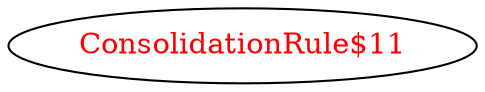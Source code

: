 digraph dependencyGraph {
 concentrate=true;
 ranksep="2.0";
 rankdir="LR"; 
 splines="ortho";
"ConsolidationRule$11" [fontcolor="red"];
}